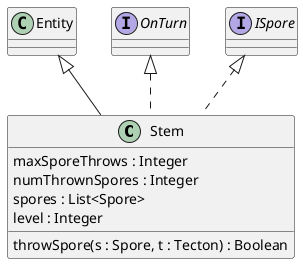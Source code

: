 @startuml stem

class Stem extends Entity implements OnTurn, ISpore{
    maxSporeThrows : Integer
    numThrownSpores : Integer
    spores : List<Spore>
    level : Integer
    throwSpore(s : Spore, t : Tecton) : Boolean
}

@enduml